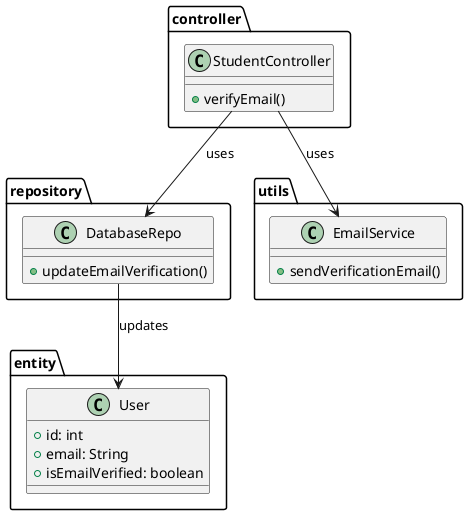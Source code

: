 ; filepath: /home/slightlywind/Repositories/Legacy/SWD392/class_diagrams/email_verification.puml
@startuml
package controller {
    class StudentController {
        +verifyEmail()
    }
}

package repository {
    class DatabaseRepo {
        +updateEmailVerification()
    }
}

package utils {
    class EmailService {
        +sendVerificationEmail()
    }
}

package entity {
    class User {
        +id: int
        +email: String
        +isEmailVerified: boolean
    }
}

StudentController --> DatabaseRepo : uses
StudentController --> EmailService : uses
DatabaseRepo --> User : updates
@enduml